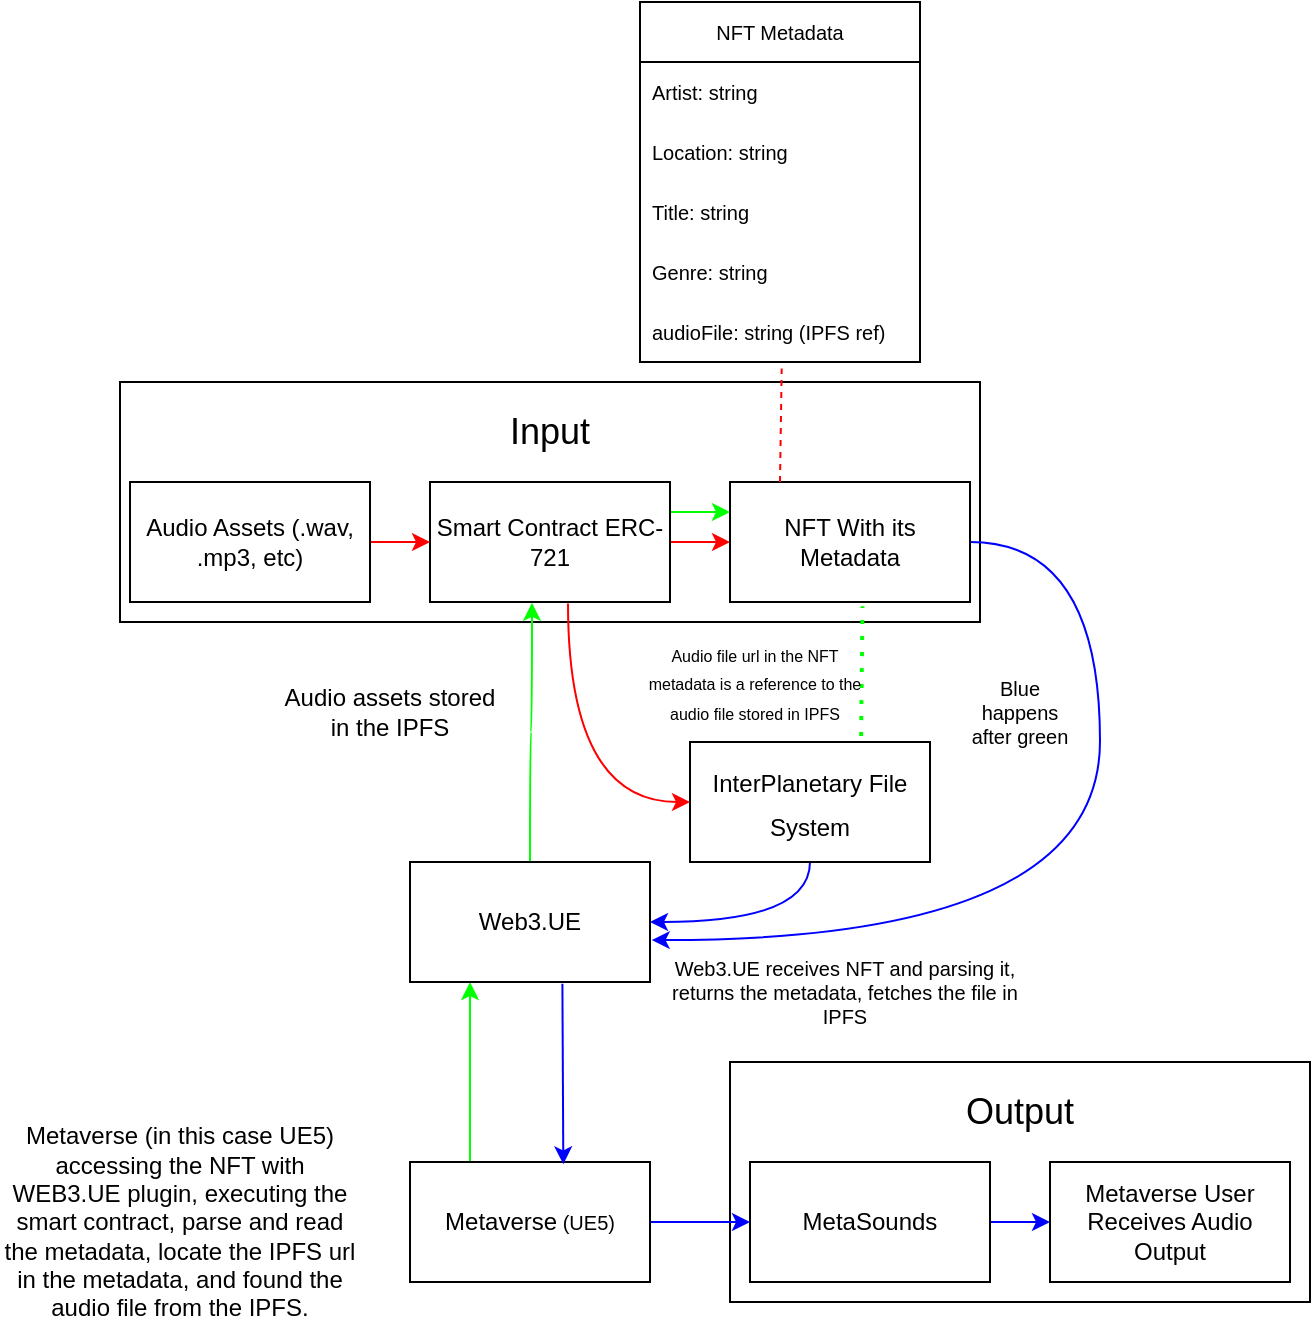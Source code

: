 <mxfile version="20.6.2"><diagram id="VuJ4iX1icp-azCl6efKS" name="Page-1"><mxGraphModel dx="2894" dy="878" grid="1" gridSize="10" guides="1" tooltips="1" connect="1" arrows="1" fold="1" page="1" pageScale="1" pageWidth="850" pageHeight="1100" math="0" shadow="0"><root><mxCell id="0"/><mxCell id="1" parent="0"/><mxCell id="Zt26vdrEbukKca76Yube-26" value="" style="rounded=0;whiteSpace=wrap;html=1;" vertex="1" parent="1"><mxGeometry x="185" y="600" width="290" height="120" as="geometry"/></mxCell><mxCell id="Zt26vdrEbukKca76Yube-24" value="" style="rounded=0;whiteSpace=wrap;html=1;align=left;" vertex="1" parent="1"><mxGeometry x="-120" y="260" width="430" height="120" as="geometry"/></mxCell><mxCell id="Zt26vdrEbukKca76Yube-19" value="" style="edgeStyle=orthogonalEdgeStyle;rounded=0;orthogonalLoop=1;jettySize=auto;html=1;strokeColor=#FF0000;" edge="1" parent="1" source="Zt26vdrEbukKca76Yube-9" target="Zt26vdrEbukKca76Yube-10"><mxGeometry relative="1" as="geometry"/></mxCell><mxCell id="Zt26vdrEbukKca76Yube-69" style="edgeStyle=orthogonalEdgeStyle;curved=1;rounded=0;orthogonalLoop=1;jettySize=auto;html=1;entryX=0;entryY=0.25;entryDx=0;entryDy=0;strokeColor=#00FF00;fontSize=12;fillColor=#FF6666;exitX=1;exitY=0.25;exitDx=0;exitDy=0;" edge="1" parent="1" source="Zt26vdrEbukKca76Yube-9" target="Zt26vdrEbukKca76Yube-10"><mxGeometry relative="1" as="geometry"/></mxCell><mxCell id="Zt26vdrEbukKca76Yube-9" value="Smart Contract ERC-721" style="rounded=0;whiteSpace=wrap;html=1;" vertex="1" parent="1"><mxGeometry x="35" y="310" width="120" height="60" as="geometry"/></mxCell><mxCell id="Zt26vdrEbukKca76Yube-61" style="edgeStyle=orthogonalEdgeStyle;curved=1;rounded=0;orthogonalLoop=1;jettySize=auto;html=1;strokeColor=#0000FF;fontSize=12;fillColor=#FF6666;entryX=1.007;entryY=0.651;entryDx=0;entryDy=0;entryPerimeter=0;" edge="1" parent="1" source="Zt26vdrEbukKca76Yube-10" target="Zt26vdrEbukKca76Yube-56"><mxGeometry relative="1" as="geometry"><mxPoint x="460" y="580" as="targetPoint"/><Array as="points"><mxPoint x="370" y="340"/><mxPoint x="370" y="539"/></Array></mxGeometry></mxCell><mxCell id="Zt26vdrEbukKca76Yube-10" value="NFT With its Metadata" style="rounded=0;whiteSpace=wrap;html=1;" vertex="1" parent="1"><mxGeometry x="185" y="310" width="120" height="60" as="geometry"/></mxCell><mxCell id="Zt26vdrEbukKca76Yube-23" value="" style="edgeStyle=orthogonalEdgeStyle;rounded=0;orthogonalLoop=1;jettySize=auto;html=1;strokeColor=#0000FF;" edge="1" parent="1" source="Zt26vdrEbukKca76Yube-12" target="Zt26vdrEbukKca76Yube-14"><mxGeometry relative="1" as="geometry"/></mxCell><mxCell id="Zt26vdrEbukKca76Yube-12" value="MetaSounds" style="rounded=0;whiteSpace=wrap;html=1;" vertex="1" parent="1"><mxGeometry x="195" y="650" width="120" height="60" as="geometry"/></mxCell><mxCell id="Zt26vdrEbukKca76Yube-14" value="Metaverse User Receives Audio Output" style="rounded=0;whiteSpace=wrap;html=1;" vertex="1" parent="1"><mxGeometry x="345" y="650" width="120" height="60" as="geometry"/></mxCell><mxCell id="Zt26vdrEbukKca76Yube-18" value="" style="edgeStyle=orthogonalEdgeStyle;rounded=0;orthogonalLoop=1;jettySize=auto;html=1;fillColor=#FF6666;strokeColor=#FF0000;" edge="1" parent="1" source="Zt26vdrEbukKca76Yube-17" target="Zt26vdrEbukKca76Yube-9"><mxGeometry relative="1" as="geometry"/></mxCell><mxCell id="Zt26vdrEbukKca76Yube-17" value="Audio Assets (.wav, .mp3, etc)" style="rounded=0;whiteSpace=wrap;html=1;" vertex="1" parent="1"><mxGeometry x="-115" y="310" width="120" height="60" as="geometry"/></mxCell><mxCell id="Zt26vdrEbukKca76Yube-25" value="&lt;font style=&quot;font-size: 18px;&quot;&gt;Input&lt;/font&gt;" style="text;html=1;strokeColor=none;fillColor=none;align=center;verticalAlign=middle;whiteSpace=wrap;rounded=0;" vertex="1" parent="1"><mxGeometry x="35" y="270" width="120" height="30" as="geometry"/></mxCell><mxCell id="Zt26vdrEbukKca76Yube-27" value="&lt;font style=&quot;font-size: 18px;&quot;&gt;Output&lt;/font&gt;" style="text;html=1;strokeColor=none;fillColor=none;align=center;verticalAlign=middle;whiteSpace=wrap;rounded=0;" vertex="1" parent="1"><mxGeometry x="300" y="610" width="60" height="30" as="geometry"/></mxCell><mxCell id="Zt26vdrEbukKca76Yube-70" style="edgeStyle=orthogonalEdgeStyle;curved=1;rounded=0;orthogonalLoop=1;jettySize=auto;html=1;strokeColor=#0000FF;fontSize=12;fillColor=#FF6666;entryX=1;entryY=0.5;entryDx=0;entryDy=0;exitX=0.5;exitY=1;exitDx=0;exitDy=0;" edge="1" parent="1" source="Zt26vdrEbukKca76Yube-28" target="Zt26vdrEbukKca76Yube-56"><mxGeometry relative="1" as="geometry"><mxPoint x="165" y="520" as="targetPoint"/><Array as="points"><mxPoint x="225" y="530"/></Array></mxGeometry></mxCell><mxCell id="Zt26vdrEbukKca76Yube-28" value="&lt;font style=&quot;font-size: 12px;&quot;&gt;InterPlanetary File System&lt;br&gt;&lt;/font&gt;" style="rounded=0;whiteSpace=wrap;html=1;fontSize=18;" vertex="1" parent="1"><mxGeometry x="165" y="440" width="120" height="60" as="geometry"/></mxCell><mxCell id="Zt26vdrEbukKca76Yube-39" value="" style="endArrow=classic;html=1;rounded=0;fontSize=12;entryX=0;entryY=0.5;entryDx=0;entryDy=0;exitX=0.575;exitY=1.013;exitDx=0;exitDy=0;strokeColor=#FF0000;edgeStyle=orthogonalEdgeStyle;curved=1;exitPerimeter=0;" edge="1" parent="1" source="Zt26vdrEbukKca76Yube-9" target="Zt26vdrEbukKca76Yube-28"><mxGeometry width="50" height="50" relative="1" as="geometry"><mxPoint x="120" y="470" as="sourcePoint"/><mxPoint x="420" y="410" as="targetPoint"/></mxGeometry></mxCell><mxCell id="Zt26vdrEbukKca76Yube-41" value="Audio assets stored in the IPFS" style="text;html=1;strokeColor=none;fillColor=none;align=center;verticalAlign=middle;whiteSpace=wrap;rounded=0;fontSize=12;" vertex="1" parent="1"><mxGeometry x="-40" y="410" width="110" height="30" as="geometry"/></mxCell><mxCell id="Zt26vdrEbukKca76Yube-43" value="Metaverse (in this case UE5) accessing the NFT with WEB3.UE plugin, executing the smart contract, parse and read the metadata, locate the IPFS url in the metadata, and found the audio file from the IPFS." style="text;html=1;strokeColor=none;fillColor=none;align=center;verticalAlign=middle;whiteSpace=wrap;rounded=0;fontSize=12;" vertex="1" parent="1"><mxGeometry x="-180" y="630" width="180" height="100" as="geometry"/></mxCell><mxCell id="Zt26vdrEbukKca76Yube-48" value="" style="endArrow=none;dashed=1;html=1;rounded=0;strokeColor=#FF0000;fontSize=12;fillColor=#FF6666;entryX=0.506;entryY=1.109;entryDx=0;entryDy=0;entryPerimeter=0;" edge="1" parent="1" target="Zt26vdrEbukKca76Yube-52"><mxGeometry width="50" height="50" relative="1" as="geometry"><mxPoint x="210" y="310" as="sourcePoint"/><mxPoint x="210" y="200" as="targetPoint"/></mxGeometry></mxCell><mxCell id="Zt26vdrEbukKca76Yube-49" value="&lt;font style=&quot;font-size: 10px;&quot;&gt;NFT Metadata&lt;/font&gt;" style="swimlane;fontStyle=0;childLayout=stackLayout;horizontal=1;startSize=30;horizontalStack=0;resizeParent=1;resizeParentMax=0;resizeLast=0;collapsible=1;marginBottom=0;whiteSpace=wrap;html=1;fontSize=12;" vertex="1" parent="1"><mxGeometry x="140" y="70" width="140" height="180" as="geometry"><mxRectangle x="140" y="110" width="120" height="30" as="alternateBounds"/></mxGeometry></mxCell><mxCell id="Zt26vdrEbukKca76Yube-50" value="&lt;font style=&quot;font-size: 10px;&quot;&gt;Artist: string&lt;/font&gt;" style="text;strokeColor=none;fillColor=none;align=left;verticalAlign=middle;spacingLeft=4;spacingRight=4;overflow=hidden;points=[[0,0.5],[1,0.5]];portConstraint=eastwest;rotatable=0;whiteSpace=wrap;html=1;fontSize=12;" vertex="1" parent="Zt26vdrEbukKca76Yube-49"><mxGeometry y="30" width="140" height="30" as="geometry"/></mxCell><mxCell id="Zt26vdrEbukKca76Yube-51" value="&lt;font style=&quot;font-size: 10px;&quot;&gt;Location: string&lt;/font&gt;" style="text;strokeColor=none;fillColor=none;align=left;verticalAlign=middle;spacingLeft=4;spacingRight=4;overflow=hidden;points=[[0,0.5],[1,0.5]];portConstraint=eastwest;rotatable=0;whiteSpace=wrap;html=1;fontSize=12;" vertex="1" parent="Zt26vdrEbukKca76Yube-49"><mxGeometry y="60" width="140" height="30" as="geometry"/></mxCell><mxCell id="Zt26vdrEbukKca76Yube-53" value="&lt;font style=&quot;font-size: 10px;&quot;&gt;Title: string&lt;/font&gt;" style="text;strokeColor=none;fillColor=none;align=left;verticalAlign=middle;spacingLeft=4;spacingRight=4;overflow=hidden;points=[[0,0.5],[1,0.5]];portConstraint=eastwest;rotatable=0;whiteSpace=wrap;html=1;fontSize=12;" vertex="1" parent="Zt26vdrEbukKca76Yube-49"><mxGeometry y="90" width="140" height="30" as="geometry"/></mxCell><mxCell id="Zt26vdrEbukKca76Yube-54" value="&lt;font style=&quot;font-size: 10px;&quot;&gt;Genre: string&lt;/font&gt;" style="text;strokeColor=none;fillColor=none;align=left;verticalAlign=middle;spacingLeft=4;spacingRight=4;overflow=hidden;points=[[0,0.5],[1,0.5]];portConstraint=eastwest;rotatable=0;whiteSpace=wrap;html=1;fontSize=12;" vertex="1" parent="Zt26vdrEbukKca76Yube-49"><mxGeometry y="120" width="140" height="30" as="geometry"/></mxCell><mxCell id="Zt26vdrEbukKca76Yube-52" value="&lt;font style=&quot;font-size: 10px;&quot;&gt;audioFile: string (IPFS ref)&lt;/font&gt;" style="text;strokeColor=none;fillColor=none;align=left;verticalAlign=middle;spacingLeft=4;spacingRight=4;overflow=hidden;points=[[0,0.5],[1,0.5]];portConstraint=eastwest;rotatable=0;whiteSpace=wrap;html=1;fontSize=12;" vertex="1" parent="Zt26vdrEbukKca76Yube-49"><mxGeometry y="150" width="140" height="30" as="geometry"/></mxCell><mxCell id="Zt26vdrEbukKca76Yube-57" style="edgeStyle=orthogonalEdgeStyle;curved=1;rounded=0;orthogonalLoop=1;jettySize=auto;html=1;strokeColor=#00FF00;fontSize=12;fillColor=#FF6666;" edge="1" parent="1" source="Zt26vdrEbukKca76Yube-55"><mxGeometry relative="1" as="geometry"><mxPoint x="55" y="560" as="targetPoint"/><Array as="points"><mxPoint x="55" y="560"/></Array></mxGeometry></mxCell><mxCell id="Zt26vdrEbukKca76Yube-68" value="" style="edgeStyle=orthogonalEdgeStyle;curved=1;rounded=0;orthogonalLoop=1;jettySize=auto;html=1;strokeColor=#0000FF;fontSize=12;fillColor=#FF6666;" edge="1" parent="1" source="Zt26vdrEbukKca76Yube-55" target="Zt26vdrEbukKca76Yube-12"><mxGeometry relative="1" as="geometry"/></mxCell><mxCell id="Zt26vdrEbukKca76Yube-55" value="&lt;font style=&quot;font-size: 12px;&quot;&gt;Metaverse&lt;/font&gt; (UE5)" style="rounded=0;whiteSpace=wrap;html=1;fontSize=10;" vertex="1" parent="1"><mxGeometry x="25" y="650" width="120" height="60" as="geometry"/></mxCell><mxCell id="Zt26vdrEbukKca76Yube-58" value="" style="edgeStyle=orthogonalEdgeStyle;curved=1;rounded=0;orthogonalLoop=1;jettySize=auto;html=1;strokeColor=#00FF00;fontSize=12;fillColor=#FF6666;entryX=0.425;entryY=1.007;entryDx=0;entryDy=0;entryPerimeter=0;" edge="1" parent="1" source="Zt26vdrEbukKca76Yube-56" target="Zt26vdrEbukKca76Yube-9"><mxGeometry relative="1" as="geometry"/></mxCell><mxCell id="Zt26vdrEbukKca76Yube-65" style="edgeStyle=orthogonalEdgeStyle;curved=1;rounded=0;orthogonalLoop=1;jettySize=auto;html=1;entryX=0.639;entryY=0.019;entryDx=0;entryDy=0;strokeColor=#0000FF;fontSize=12;fillColor=#FF6666;exitX=0.635;exitY=1.015;exitDx=0;exitDy=0;entryPerimeter=0;exitPerimeter=0;" edge="1" parent="1" source="Zt26vdrEbukKca76Yube-56" target="Zt26vdrEbukKca76Yube-55"><mxGeometry relative="1" as="geometry"><mxPoint x="185" y="615" as="targetPoint"/><Array as="points"><mxPoint x="101" y="590"/><mxPoint x="102" y="590"/></Array></mxGeometry></mxCell><mxCell id="Zt26vdrEbukKca76Yube-56" value="Web3.UE" style="rounded=0;whiteSpace=wrap;html=1;" vertex="1" parent="1"><mxGeometry x="25" y="500" width="120" height="60" as="geometry"/></mxCell><mxCell id="Zt26vdrEbukKca76Yube-71" value="" style="endArrow=none;dashed=1;html=1;dashPattern=1 3;strokeWidth=2;rounded=0;strokeColor=#00FF00;fontSize=12;fillColor=#FF6666;curved=1;exitX=0.713;exitY=-0.05;exitDx=0;exitDy=0;exitPerimeter=0;entryX=0.552;entryY=1.036;entryDx=0;entryDy=0;entryPerimeter=0;" edge="1" parent="1" source="Zt26vdrEbukKca76Yube-28" target="Zt26vdrEbukKca76Yube-10"><mxGeometry width="50" height="50" relative="1" as="geometry"><mxPoint x="210" y="420" as="sourcePoint"/><mxPoint x="260" y="370" as="targetPoint"/></mxGeometry></mxCell><mxCell id="Zt26vdrEbukKca76Yube-72" value="&lt;font style=&quot;font-size: 8px;&quot;&gt;Audio file url in the NFT metadata is a reference to the audio file stored in IPFS&lt;/font&gt;" style="text;html=1;strokeColor=none;fillColor=none;align=center;verticalAlign=middle;whiteSpace=wrap;rounded=0;fontSize=12;" vertex="1" parent="1"><mxGeometry x="140" y="390" width="115" height="40" as="geometry"/></mxCell><mxCell id="Zt26vdrEbukKca76Yube-75" value="&lt;font style=&quot;font-size: 10px;&quot;&gt;Web3.UE receives NFT and parsing it, returns the metadata, fetches the file in IPFS&lt;br&gt;&lt;/font&gt;" style="text;html=1;strokeColor=none;fillColor=none;align=center;verticalAlign=middle;whiteSpace=wrap;rounded=0;fontSize=8;" vertex="1" parent="1"><mxGeometry x="155" y="550" width="175" height="30" as="geometry"/></mxCell><mxCell id="Zt26vdrEbukKca76Yube-78" value="Blue happens after green" style="text;html=1;strokeColor=none;fillColor=none;align=center;verticalAlign=middle;whiteSpace=wrap;rounded=0;fontSize=10;" vertex="1" parent="1"><mxGeometry x="300" y="410" width="60" height="30" as="geometry"/></mxCell></root></mxGraphModel></diagram></mxfile>